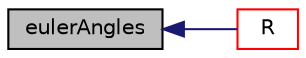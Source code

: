 digraph "eulerAngles"
{
  bgcolor="transparent";
  edge [fontname="Helvetica",fontsize="10",labelfontname="Helvetica",labelfontsize="10"];
  node [fontname="Helvetica",fontsize="10",shape=record];
  rankdir="LR";
  Node1 [label="eulerAngles",height=0.2,width=0.4,color="black", fillcolor="grey75", style="filled", fontcolor="black"];
  Node1 -> Node2 [dir="back",color="midnightblue",fontsize="10",style="solid",fontname="Helvetica"];
  Node2 [label="R",height=0.2,width=0.4,color="red",URL="$a02057.html#ae10a9e572a265c8a6b4e03646751082e",tooltip="The rotation tensor corresponding the quaternion. "];
}
